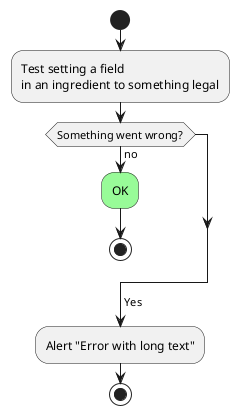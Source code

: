 @startuml

start
  :Test setting a field
  in an ingredient to something legal;
    if (Something went wrong?) then (no)
      #palegreen:OK;
      stop
      break
    endif
    ->Yes;
    :Alert "Error with long text";

stop


@enduml